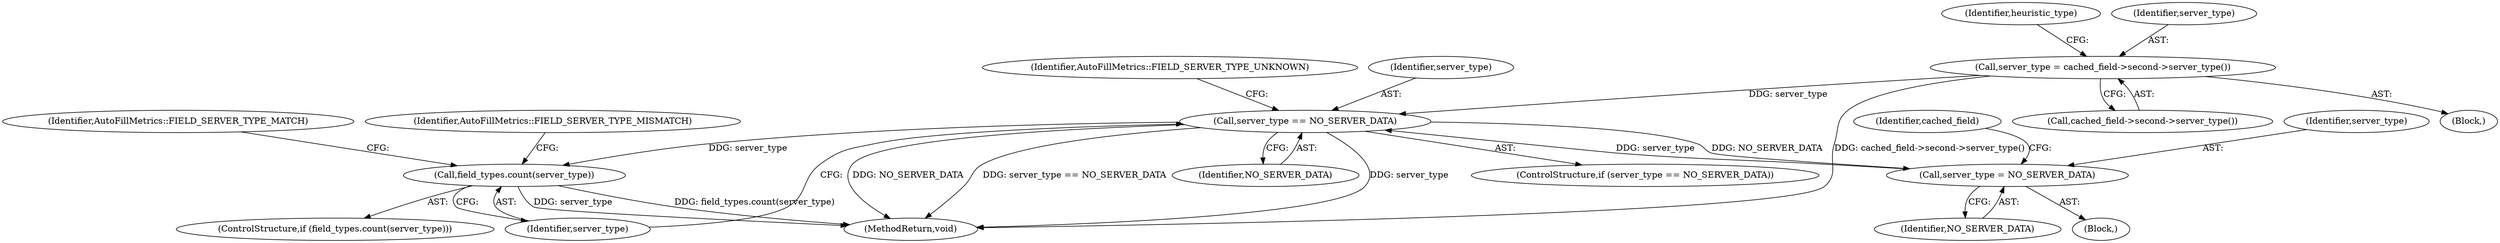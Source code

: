 digraph "1_Chrome_5f372f899b8709dac700710b5f0f90959dcf9ecb@del" {
"1000229" [label="(Call,server_type == NO_SERVER_DATA)"];
"1000194" [label="(Call,server_type = NO_SERVER_DATA)"];
"1000229" [label="(Call,server_type == NO_SERVER_DATA)"];
"1000210" [label="(Call,server_type = cached_field->second->server_type())"];
"1000236" [label="(Call,field_types.count(server_type))"];
"1000242" [label="(Identifier,AutoFillMetrics::FIELD_SERVER_TYPE_MISMATCH)"];
"1000229" [label="(Call,server_type == NO_SERVER_DATA)"];
"1000215" [label="(Identifier,heuristic_type)"];
"1000235" [label="(ControlStructure,if (field_types.count(server_type)))"];
"1000230" [label="(Identifier,server_type)"];
"1000231" [label="(Identifier,NO_SERVER_DATA)"];
"1000199" [label="(Identifier,cached_field)"];
"1000196" [label="(Identifier,NO_SERVER_DATA)"];
"1000195" [label="(Identifier,server_type)"];
"1000239" [label="(Identifier,AutoFillMetrics::FIELD_SERVER_TYPE_MATCH)"];
"1000186" [label="(Block,)"];
"1000236" [label="(Call,field_types.count(server_type))"];
"1000212" [label="(Call,cached_field->second->server_type())"];
"1000243" [label="(MethodReturn,void)"];
"1000194" [label="(Call,server_type = NO_SERVER_DATA)"];
"1000237" [label="(Identifier,server_type)"];
"1000206" [label="(Block,)"];
"1000210" [label="(Call,server_type = cached_field->second->server_type())"];
"1000228" [label="(ControlStructure,if (server_type == NO_SERVER_DATA))"];
"1000211" [label="(Identifier,server_type)"];
"1000233" [label="(Identifier,AutoFillMetrics::FIELD_SERVER_TYPE_UNKNOWN)"];
"1000229" -> "1000228"  [label="AST: "];
"1000229" -> "1000231"  [label="CFG: "];
"1000230" -> "1000229"  [label="AST: "];
"1000231" -> "1000229"  [label="AST: "];
"1000233" -> "1000229"  [label="CFG: "];
"1000237" -> "1000229"  [label="CFG: "];
"1000229" -> "1000243"  [label="DDG: NO_SERVER_DATA"];
"1000229" -> "1000243"  [label="DDG: server_type == NO_SERVER_DATA"];
"1000229" -> "1000243"  [label="DDG: server_type"];
"1000229" -> "1000194"  [label="DDG: NO_SERVER_DATA"];
"1000194" -> "1000229"  [label="DDG: server_type"];
"1000210" -> "1000229"  [label="DDG: server_type"];
"1000229" -> "1000236"  [label="DDG: server_type"];
"1000194" -> "1000186"  [label="AST: "];
"1000194" -> "1000196"  [label="CFG: "];
"1000195" -> "1000194"  [label="AST: "];
"1000196" -> "1000194"  [label="AST: "];
"1000199" -> "1000194"  [label="CFG: "];
"1000210" -> "1000206"  [label="AST: "];
"1000210" -> "1000212"  [label="CFG: "];
"1000211" -> "1000210"  [label="AST: "];
"1000212" -> "1000210"  [label="AST: "];
"1000215" -> "1000210"  [label="CFG: "];
"1000210" -> "1000243"  [label="DDG: cached_field->second->server_type()"];
"1000236" -> "1000235"  [label="AST: "];
"1000236" -> "1000237"  [label="CFG: "];
"1000237" -> "1000236"  [label="AST: "];
"1000239" -> "1000236"  [label="CFG: "];
"1000242" -> "1000236"  [label="CFG: "];
"1000236" -> "1000243"  [label="DDG: server_type"];
"1000236" -> "1000243"  [label="DDG: field_types.count(server_type)"];
}
